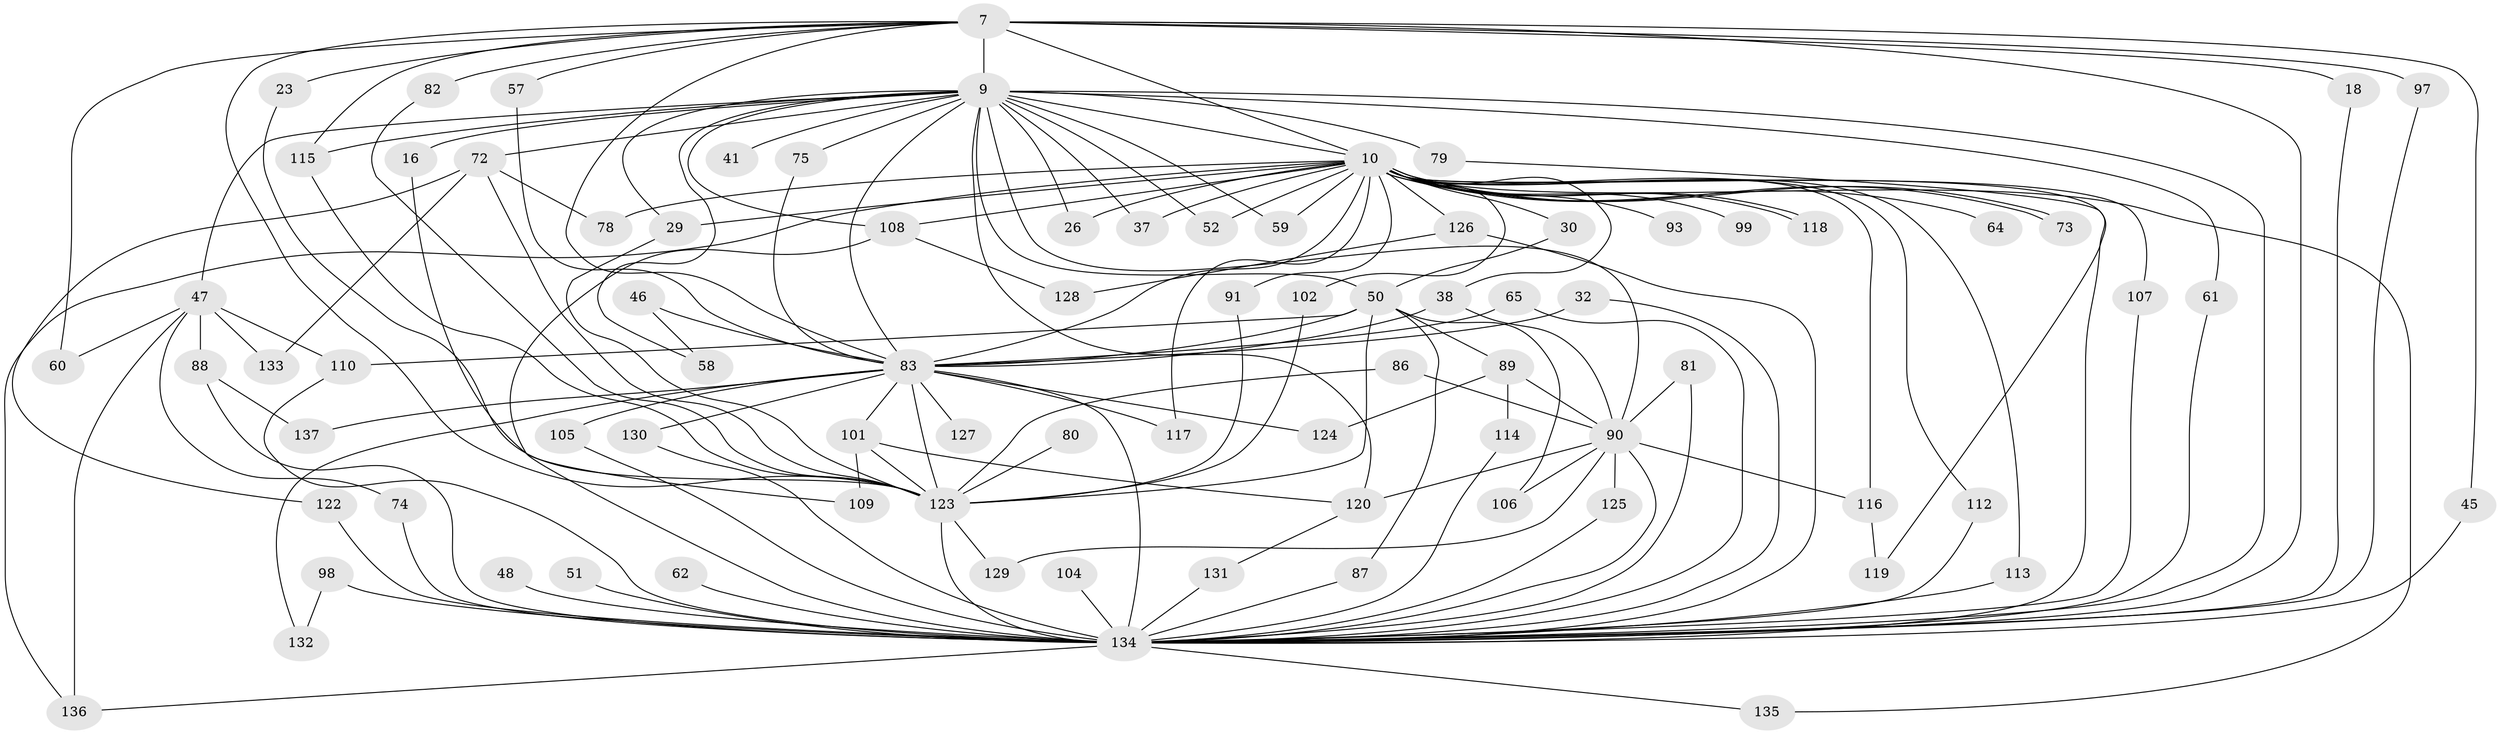 // original degree distribution, {26: 0.0072992700729927005, 32: 0.0072992700729927005, 16: 0.0072992700729927005, 33: 0.0072992700729927005, 23: 0.014598540145985401, 18: 0.0072992700729927005, 12: 0.0072992700729927005, 27: 0.0072992700729927005, 28: 0.0072992700729927005, 3: 0.1897810218978102, 4: 0.072992700729927, 10: 0.014598540145985401, 2: 0.583941605839416, 5: 0.029197080291970802, 13: 0.0072992700729927005, 7: 0.014598540145985401, 6: 0.0072992700729927005, 9: 0.0072992700729927005}
// Generated by graph-tools (version 1.1) at 2025/46/03/04/25 21:46:45]
// undirected, 82 vertices, 158 edges
graph export_dot {
graph [start="1"]
  node [color=gray90,style=filled];
  7 [super="+3"];
  9 [super="+8"];
  10 [super="+1"];
  16;
  18 [super="+13"];
  23;
  26;
  29 [super="+14"];
  30;
  32;
  37;
  38 [super="+31"];
  41;
  45;
  46;
  47;
  48;
  50 [super="+33+42"];
  51;
  52;
  57;
  58;
  59;
  60;
  61;
  62;
  64;
  65;
  72 [super="+53"];
  73;
  74;
  75;
  78 [super="+76"];
  79;
  80;
  81;
  82;
  83 [super="+56+77+68+6"];
  86;
  87;
  88 [super="+67"];
  89;
  90 [super="+40"];
  91;
  93;
  97;
  98 [super="+96"];
  99;
  101 [super="+49+22+84"];
  102;
  104;
  105;
  106;
  107;
  108 [super="+43"];
  109;
  110 [super="+95"];
  112;
  113;
  114;
  115 [super="+70"];
  116 [super="+44"];
  117 [super="+11"];
  118;
  119;
  120 [super="+63"];
  122;
  123 [super="+111+69+85+121+92"];
  124;
  125;
  126 [super="+35"];
  127;
  128;
  129;
  130;
  131;
  132;
  133;
  134 [super="+100+4+94"];
  135;
  136 [super="+66"];
  137;
  7 -- 9 [weight=4];
  7 -- 10 [weight=4];
  7 -- 18 [weight=2];
  7 -- 57;
  7 -- 82;
  7 -- 23;
  7 -- 97;
  7 -- 45;
  7 -- 60;
  7 -- 83 [weight=4];
  7 -- 115;
  7 -- 123;
  7 -- 134 [weight=4];
  9 -- 10 [weight=4];
  9 -- 16 [weight=2];
  9 -- 26;
  9 -- 37;
  9 -- 41 [weight=2];
  9 -- 47 [weight=2];
  9 -- 52;
  9 -- 58;
  9 -- 59;
  9 -- 79 [weight=2];
  9 -- 90 [weight=3];
  9 -- 120 [weight=2];
  9 -- 72 [weight=2];
  9 -- 75;
  9 -- 29 [weight=2];
  9 -- 50 [weight=3];
  9 -- 61;
  9 -- 83 [weight=6];
  9 -- 108;
  9 -- 115;
  9 -- 134 [weight=5];
  10 -- 26;
  10 -- 30;
  10 -- 59;
  10 -- 73;
  10 -- 73;
  10 -- 91;
  10 -- 93 [weight=2];
  10 -- 99 [weight=2];
  10 -- 107;
  10 -- 113;
  10 -- 117 [weight=2];
  10 -- 118;
  10 -- 118;
  10 -- 135;
  10 -- 64;
  10 -- 78 [weight=2];
  10 -- 37;
  10 -- 38;
  10 -- 102;
  10 -- 112;
  10 -- 52;
  10 -- 116 [weight=2];
  10 -- 126;
  10 -- 29 [weight=2];
  10 -- 83 [weight=6];
  10 -- 136;
  10 -- 108;
  10 -- 134 [weight=5];
  16 -- 109;
  18 -- 134;
  23 -- 123;
  29 -- 123;
  30 -- 50;
  32 -- 83;
  32 -- 134;
  38 -- 90;
  38 -- 83;
  45 -- 134;
  46 -- 58;
  46 -- 83 [weight=2];
  47 -- 60;
  47 -- 74;
  47 -- 88 [weight=2];
  47 -- 133;
  47 -- 136;
  47 -- 110;
  48 -- 134 [weight=2];
  50 -- 89;
  50 -- 106;
  50 -- 87;
  50 -- 123;
  50 -- 83;
  50 -- 110;
  51 -- 134;
  57 -- 83;
  61 -- 134;
  62 -- 134 [weight=2];
  65 -- 83;
  65 -- 134;
  72 -- 122;
  72 -- 133;
  72 -- 78;
  72 -- 123;
  74 -- 134;
  75 -- 83;
  79 -- 119;
  80 -- 123 [weight=2];
  81 -- 90;
  81 -- 134;
  82 -- 123;
  83 -- 124;
  83 -- 130;
  83 -- 132;
  83 -- 137;
  83 -- 101 [weight=4];
  83 -- 105;
  83 -- 117;
  83 -- 123 [weight=4];
  83 -- 127;
  83 -- 134 [weight=7];
  86 -- 90;
  86 -- 123;
  87 -- 134;
  88 -- 137;
  88 -- 134;
  89 -- 114;
  89 -- 124;
  89 -- 90;
  90 -- 129;
  90 -- 106;
  90 -- 116;
  90 -- 120 [weight=2];
  90 -- 125;
  90 -- 134;
  91 -- 123;
  97 -- 134;
  98 -- 132;
  98 -- 134 [weight=2];
  101 -- 109;
  101 -- 120;
  101 -- 123;
  102 -- 123;
  104 -- 134 [weight=2];
  105 -- 134;
  107 -- 134;
  108 -- 128;
  108 -- 134;
  110 -- 134;
  112 -- 134;
  113 -- 134;
  114 -- 134;
  115 -- 123;
  116 -- 119;
  120 -- 131;
  122 -- 134;
  123 -- 129;
  123 -- 134 [weight=11];
  125 -- 134;
  126 -- 128;
  126 -- 134 [weight=2];
  130 -- 134;
  131 -- 134;
  134 -- 135;
  134 -- 136;
}
